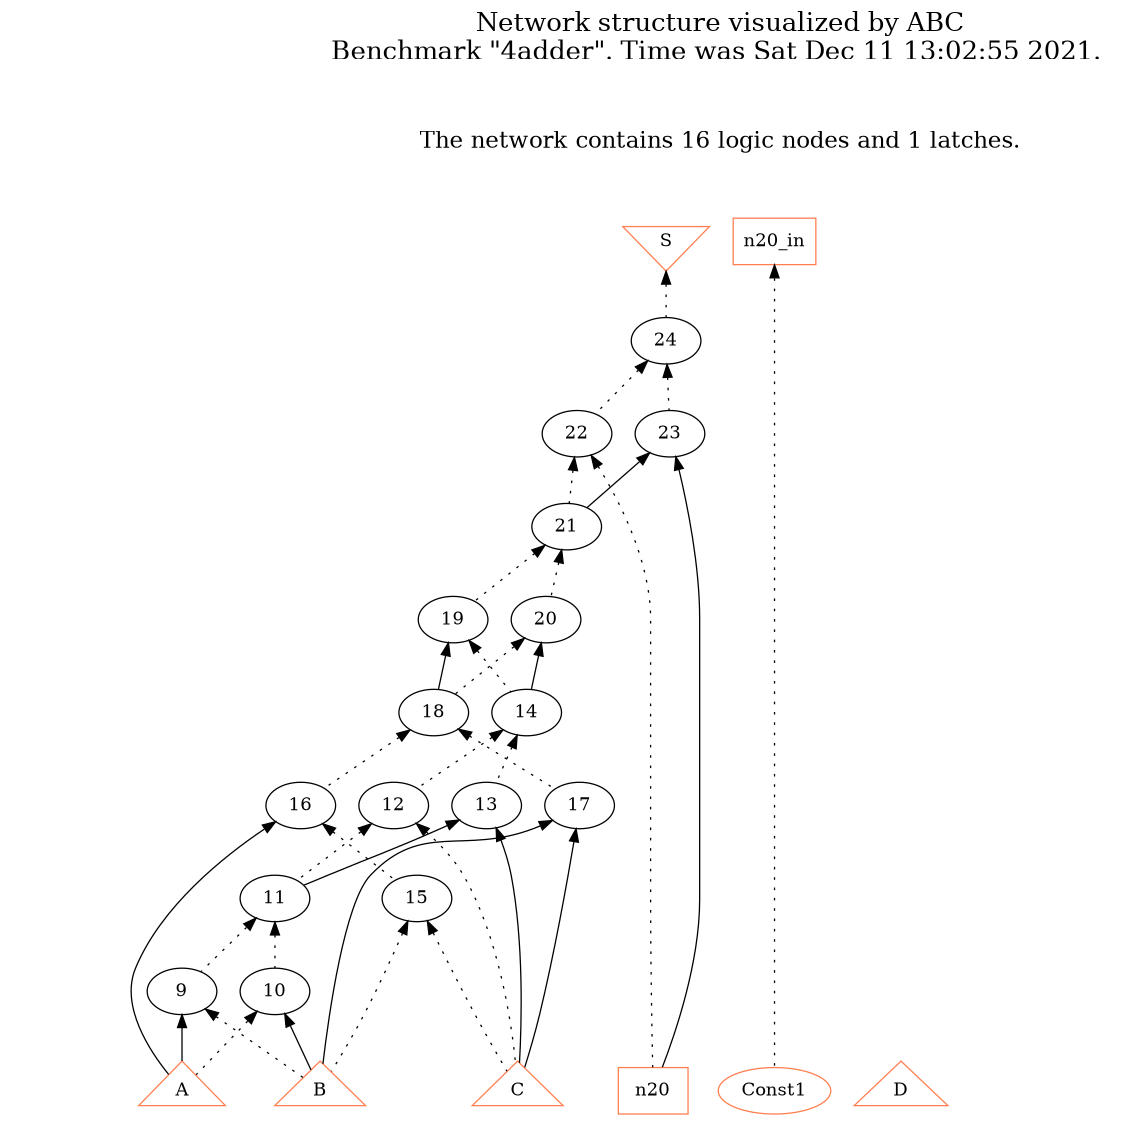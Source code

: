 # Network structure generated by ABC

digraph network {
size = "7.5,10";
center = true;
edge [dir = back];

{
  node [shape = plaintext];
  edge [style = invis];
  LevelTitle1 [label=""];
  LevelTitle2 [label=""];
  Level9 [label = ""];
  Level8 [label = ""];
  Level7 [label = ""];
  Level6 [label = ""];
  Level5 [label = ""];
  Level4 [label = ""];
  Level3 [label = ""];
  Level2 [label = ""];
  Level1 [label = ""];
  Level0 [label = ""];
  LevelTitle1 ->  LevelTitle2 ->  Level9 ->  Level8 ->  Level7 ->  Level6 ->  Level5 ->  Level4 ->  Level3 ->  Level2 ->  Level1 ->  Level0;
}

{
  rank = same;
  LevelTitle1;
  title1 [shape=plaintext,
          fontsize=20,
          fontname = "Times-Roman",
          label="Network structure visualized by ABC\nBenchmark \"4adder\". Time was Sat Dec 11 13:02:55 2021. "
         ];
}

{
  rank = same;
  LevelTitle2;
  title2 [shape=plaintext,
          fontsize=18,
          fontname = "Times-Roman",
          label="The network contains 16 logic nodes and 1 latches.\n"
         ];
}

{
  rank = same;
  Level9;
  Node5 [label = "S", shape = invtriangle, color = coral, fillcolor = coral];
  Node7 [label = "n20_in", shape = box, color = coral, fillcolor = coral];
}

{
  rank = same;
  Level8;
  Node24 [label = "24\n", shape = ellipse];
}

{
  rank = same;
  Level7;
  Node22 [label = "22\n", shape = ellipse];
  Node23 [label = "23\n", shape = ellipse];
}

{
  rank = same;
  Level6;
  Node21 [label = "21\n", shape = ellipse];
}

{
  rank = same;
  Level5;
  Node19 [label = "19\n", shape = ellipse];
  Node20 [label = "20\n", shape = ellipse];
}

{
  rank = same;
  Level4;
  Node14 [label = "14\n", shape = ellipse];
  Node18 [label = "18\n", shape = ellipse];
}

{
  rank = same;
  Level3;
  Node12 [label = "12\n", shape = ellipse];
  Node13 [label = "13\n", shape = ellipse];
  Node16 [label = "16\n", shape = ellipse];
  Node17 [label = "17\n", shape = ellipse];
}

{
  rank = same;
  Level2;
  Node11 [label = "11\n", shape = ellipse];
  Node15 [label = "15\n", shape = ellipse];
}

{
  rank = same;
  Level1;
  Node9 [label = "9\n", shape = ellipse];
  Node10 [label = "10\n", shape = ellipse];
}

{
  rank = same;
  Level0;
  Node0 [label = "Const1", shape = ellipse, color = coral, fillcolor = coral];
  Node1 [label = "A", shape = triangle, color = coral, fillcolor = coral];
  Node2 [label = "B", shape = triangle, color = coral, fillcolor = coral];
  Node3 [label = "C", shape = triangle, color = coral, fillcolor = coral];
  Node4 [label = "D", shape = triangle, color = coral, fillcolor = coral];
  Node8 [label = "n20", shape = box, color = coral, fillcolor = coral];
}

title1 -> title2 [style = invis];
title2 -> Node5 [style = invis];
title2 -> Node7 [style = invis];
Node5 -> Node24 [style = dotted];
Node7 -> Node0 [style = dotted];
Node9 -> Node1 [style = solid];
Node9 -> Node2 [style = dotted];
Node10 -> Node1 [style = dotted];
Node10 -> Node2 [style = solid];
Node11 -> Node9 [style = dotted];
Node11 -> Node10 [style = dotted];
Node12 -> Node3 [style = dotted];
Node12 -> Node11 [style = dotted];
Node13 -> Node3 [style = solid];
Node13 -> Node11 [style = solid];
Node14 -> Node12 [style = dotted];
Node14 -> Node13 [style = dotted];
Node15 -> Node2 [style = dotted];
Node15 -> Node3 [style = dotted];
Node16 -> Node1 [style = solid];
Node16 -> Node15 [style = dotted];
Node17 -> Node2 [style = solid];
Node17 -> Node3 [style = solid];
Node18 -> Node16 [style = dotted];
Node18 -> Node17 [style = dotted];
Node19 -> Node14 [style = dotted];
Node19 -> Node18 [style = solid];
Node20 -> Node14 [style = solid];
Node20 -> Node18 [style = dotted];
Node21 -> Node19 [style = dotted];
Node21 -> Node20 [style = dotted];
Node22 -> Node8 [style = dotted];
Node22 -> Node21 [style = dotted];
Node23 -> Node8 [style = solid];
Node23 -> Node21 [style = solid];
Node24 -> Node22 [style = dotted];
Node24 -> Node23 [style = dotted];
}

